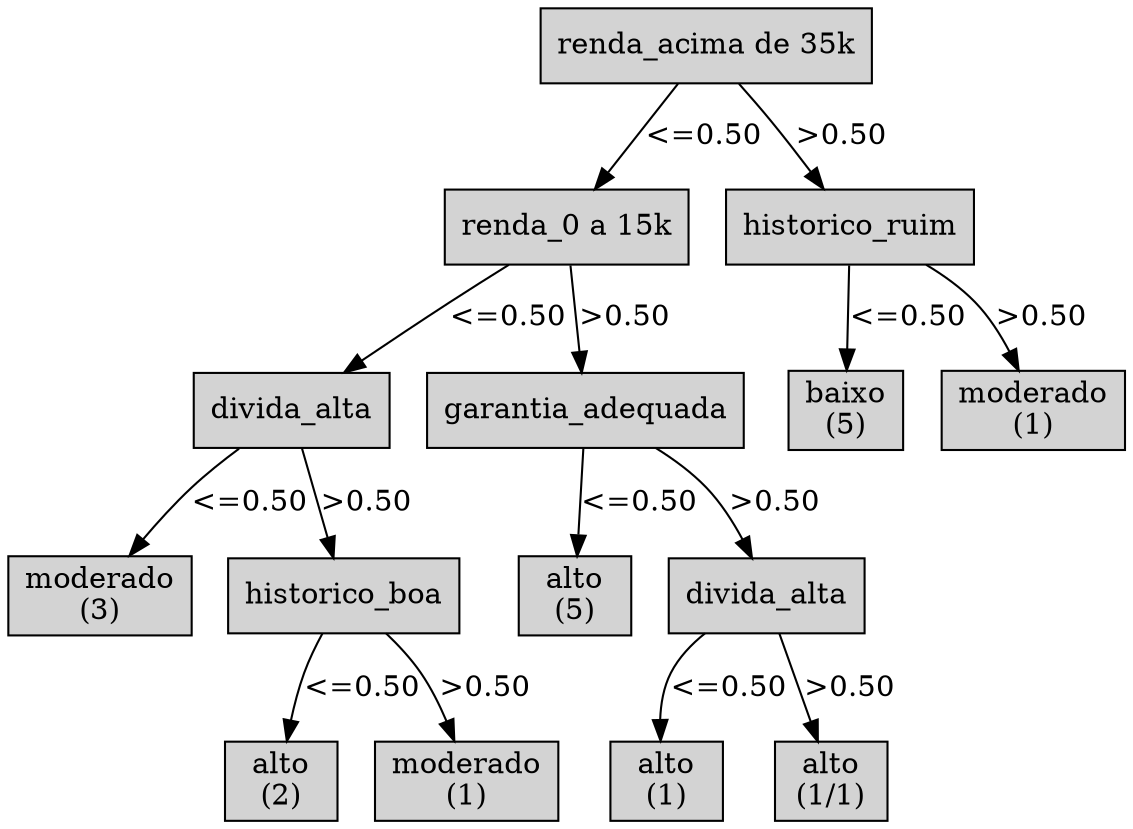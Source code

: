digraph ID3_Tree {
"0" [shape=box, style=filled, label="renda_acima de 35k
", weight=1]
"1" [shape=box, style=filled, label="renda_0 a 15k
", weight=2]
0 -> 1 [ label = "<=0.50"];
"2" [shape=box, style=filled, label="divida_alta
", weight=3]
1 -> 2 [ label = "<=0.50"];
"3" [shape=box, style=filled, label="moderado
(3)
", weight=4]
2 -> 3 [ label = "<=0.50"];
"4" [shape=box, style=filled, label="historico_boa
", weight=4]
2 -> 4 [ label = ">0.50"];
"5" [shape=box, style=filled, label="alto
(2)
", weight=5]
4 -> 5 [ label = "<=0.50"];
"6" [shape=box, style=filled, label="moderado
(1)
", weight=5]
4 -> 6 [ label = ">0.50"];
"7" [shape=box, style=filled, label="garantia_adequada
", weight=3]
1 -> 7 [ label = ">0.50"];
"8" [shape=box, style=filled, label="alto
(5)
", weight=4]
7 -> 8 [ label = "<=0.50"];
"9" [shape=box, style=filled, label="divida_alta
", weight=4]
7 -> 9 [ label = ">0.50"];
"10" [shape=box, style=filled, label="alto
(1)
", weight=5]
9 -> 10 [ label = "<=0.50"];
"11" [shape=box, style=filled, label="alto
(1/1)
", weight=5]
9 -> 11 [ label = ">0.50"];
"12" [shape=box, style=filled, label="historico_ruim
", weight=2]
0 -> 12 [ label = ">0.50"];
"13" [shape=box, style=filled, label="baixo
(5)
", weight=3]
12 -> 13 [ label = "<=0.50"];
"14" [shape=box, style=filled, label="moderado
(1)
", weight=3]
12 -> 14 [ label = ">0.50"];
{rank=same; 0;};
{rank=same; 1;12;};
{rank=same; 2;7;13;14;};
{rank=same; 3;4;8;9;};
{rank=same; 5;6;10;11;};
}